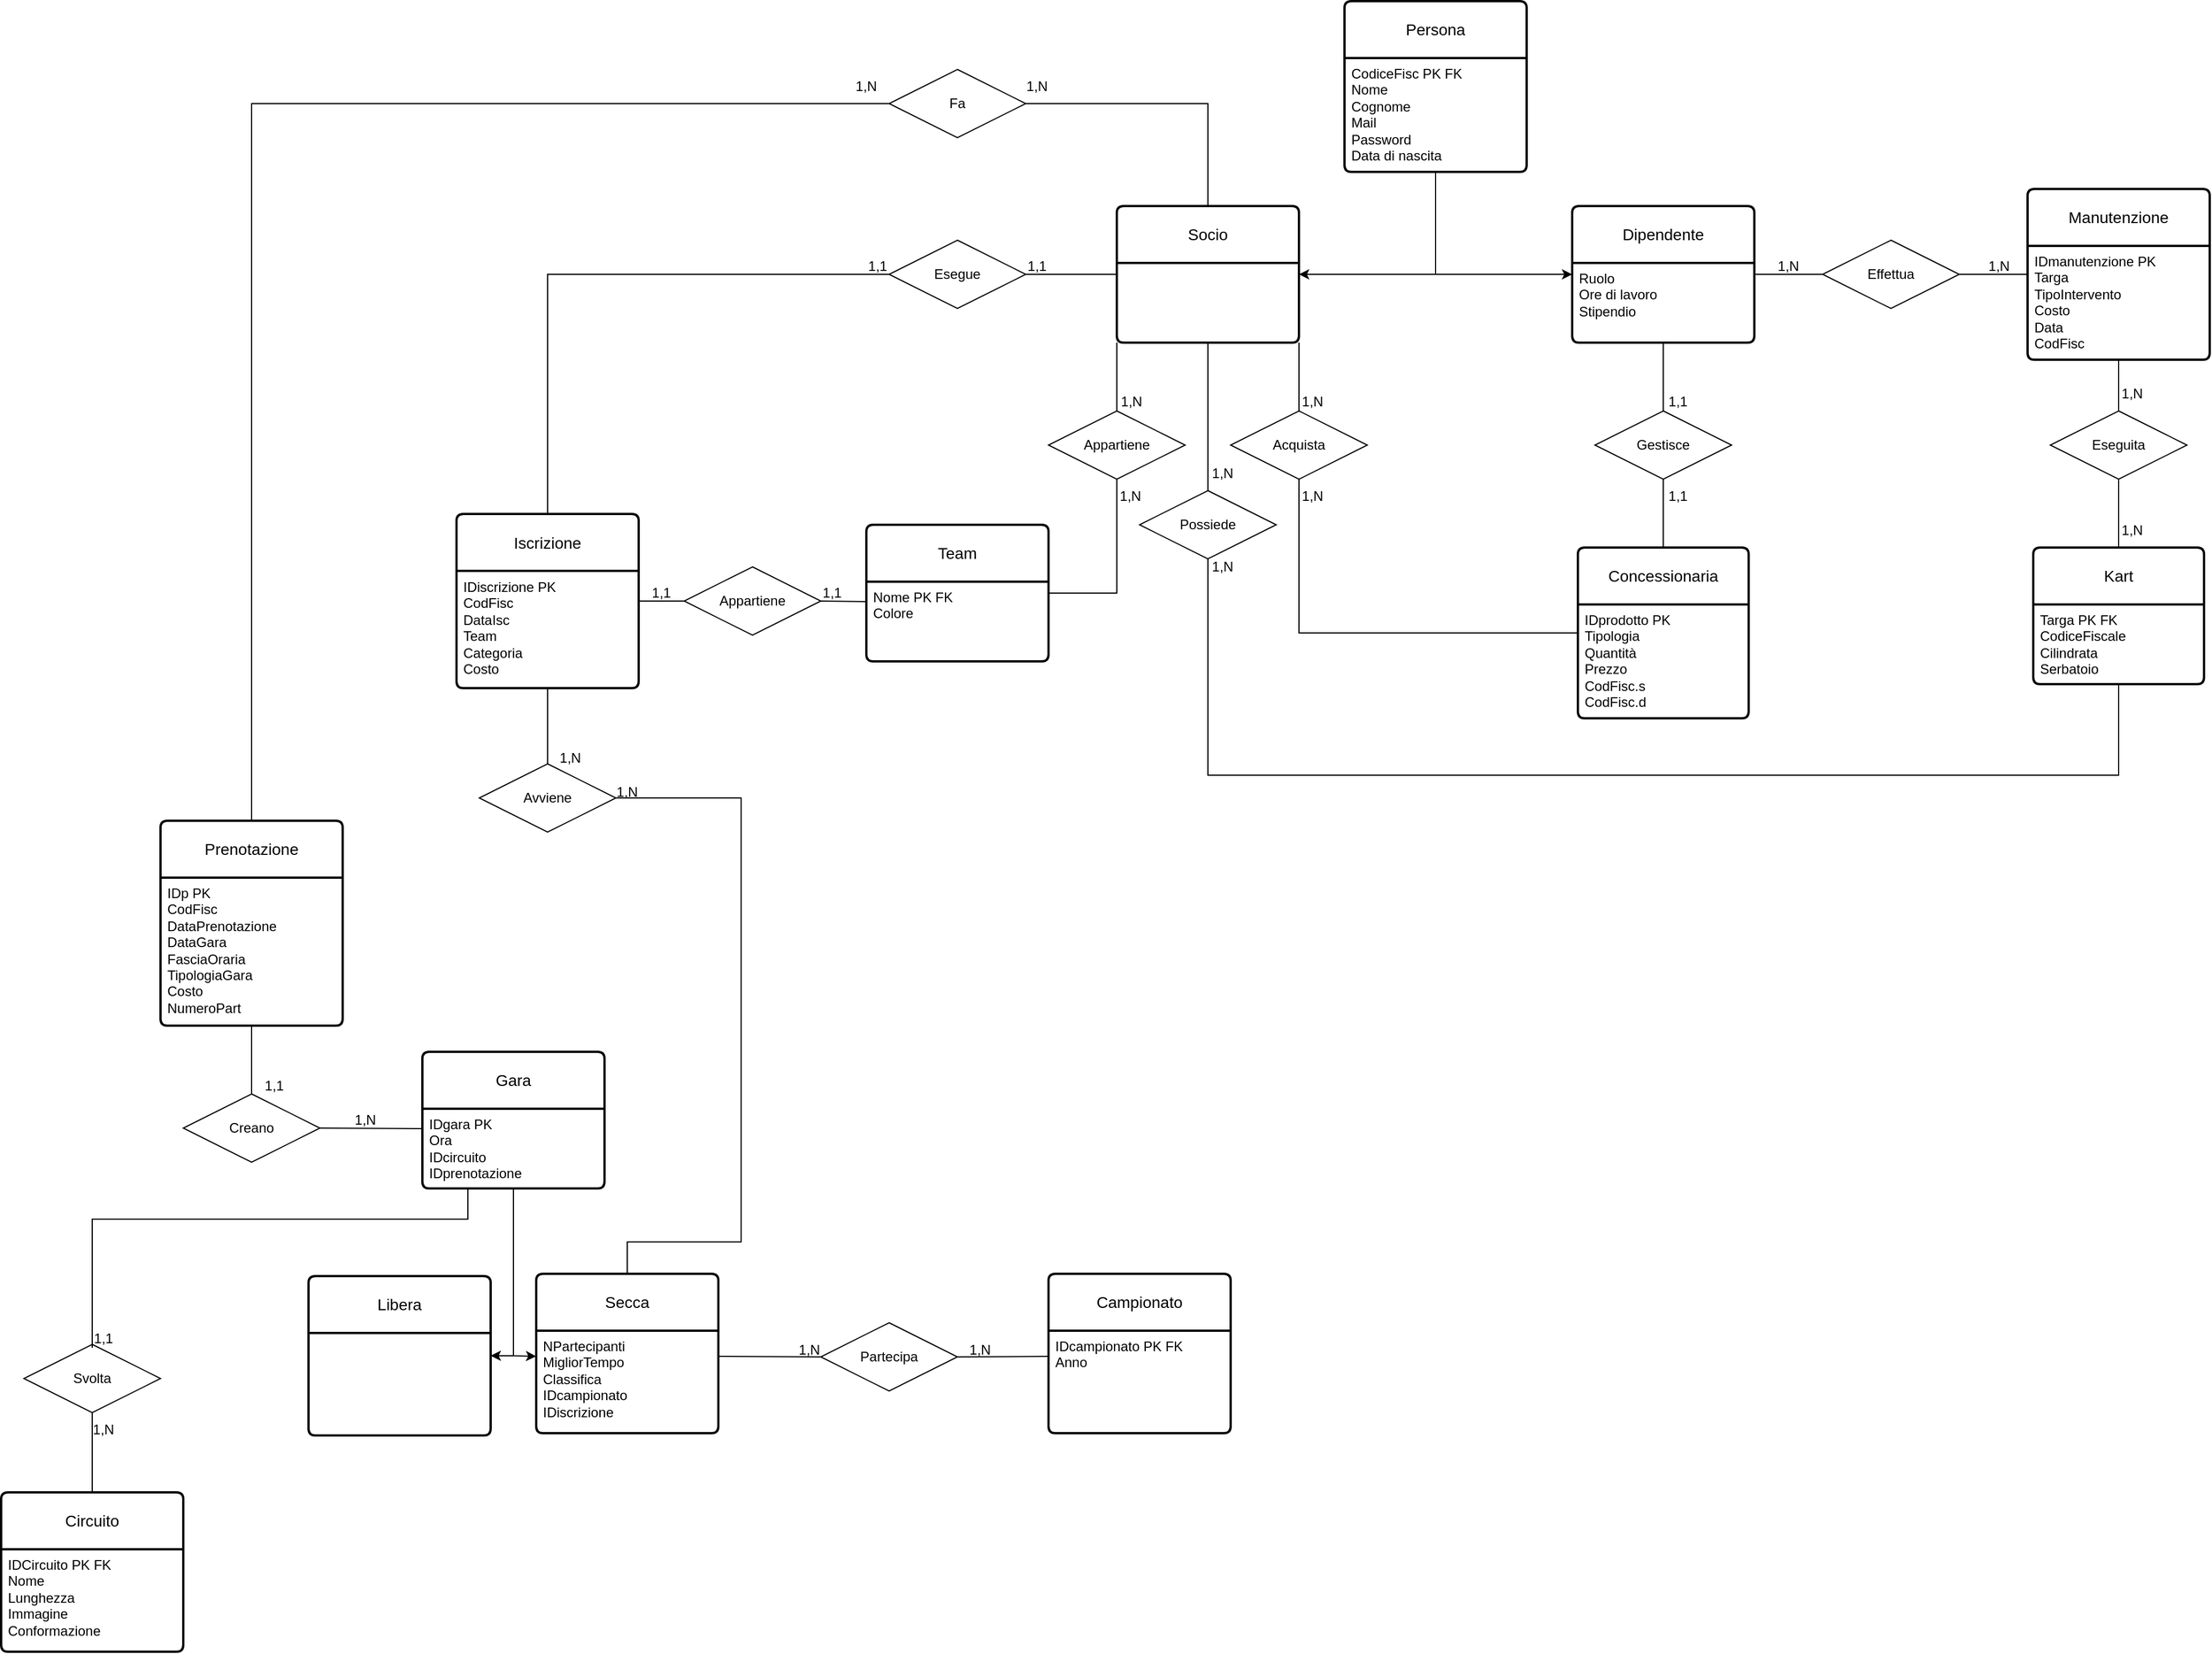 <mxfile version="26.0.10">
  <diagram name="Pagina-1" id="VTvX9KY6WrfDTRU-UeRG">
    <mxGraphModel dx="1000" dy="635" grid="1" gridSize="10" guides="1" tooltips="1" connect="1" arrows="1" fold="1" page="1" pageScale="1" pageWidth="2339" pageHeight="3300" math="0" shadow="0">
      <root>
        <mxCell id="0" />
        <mxCell id="1" parent="0" />
        <mxCell id="l6JseUNvl6TW4gJyQg1F-18" value="Persona" style="swimlane;childLayout=stackLayout;horizontal=1;startSize=50;horizontalStack=0;rounded=1;fontSize=14;fontStyle=0;strokeWidth=2;resizeParent=0;resizeLast=1;shadow=0;dashed=0;align=center;arcSize=4;whiteSpace=wrap;html=1;" vertex="1" parent="1">
          <mxGeometry x="1260" y="50" width="160" height="150" as="geometry" />
        </mxCell>
        <mxCell id="l6JseUNvl6TW4gJyQg1F-19" value="CodiceFisc PK FK&lt;div&gt;Nome&lt;/div&gt;&lt;div&gt;Cognome&lt;/div&gt;&lt;div&gt;Mail&lt;/div&gt;&lt;div&gt;Password&lt;/div&gt;&lt;div&gt;Data di nascita&lt;/div&gt;" style="align=left;strokeColor=none;fillColor=none;spacingLeft=4;fontSize=12;verticalAlign=top;resizable=0;rotatable=0;part=1;html=1;" vertex="1" parent="l6JseUNvl6TW4gJyQg1F-18">
          <mxGeometry y="50" width="160" height="100" as="geometry" />
        </mxCell>
        <mxCell id="l6JseUNvl6TW4gJyQg1F-22" value="" style="endArrow=classic;html=1;rounded=0;exitX=0.5;exitY=1;exitDx=0;exitDy=0;entryX=0;entryY=0.5;entryDx=0;entryDy=0;" edge="1" parent="1" source="l6JseUNvl6TW4gJyQg1F-19" target="l6JseUNvl6TW4gJyQg1F-23">
          <mxGeometry width="50" height="50" relative="1" as="geometry">
            <mxPoint x="1290" y="210" as="sourcePoint" />
            <mxPoint x="1460" y="290" as="targetPoint" />
            <Array as="points">
              <mxPoint x="1340" y="290" />
              <mxPoint x="1380" y="290" />
            </Array>
          </mxGeometry>
        </mxCell>
        <mxCell id="l6JseUNvl6TW4gJyQg1F-23" value="Dipendente" style="swimlane;childLayout=stackLayout;horizontal=1;startSize=50;horizontalStack=0;rounded=1;fontSize=14;fontStyle=0;strokeWidth=2;resizeParent=0;resizeLast=1;shadow=0;dashed=0;align=center;arcSize=4;whiteSpace=wrap;html=1;" vertex="1" parent="1">
          <mxGeometry x="1460" y="230" width="160" height="120" as="geometry" />
        </mxCell>
        <mxCell id="l6JseUNvl6TW4gJyQg1F-24" value="Ruolo&lt;div&gt;Ore di lavoro&lt;/div&gt;&lt;div&gt;Stipendio&lt;/div&gt;" style="align=left;strokeColor=none;fillColor=none;spacingLeft=4;fontSize=12;verticalAlign=top;resizable=0;rotatable=0;part=1;html=1;" vertex="1" parent="l6JseUNvl6TW4gJyQg1F-23">
          <mxGeometry y="50" width="160" height="70" as="geometry" />
        </mxCell>
        <mxCell id="l6JseUNvl6TW4gJyQg1F-26" value="" style="endArrow=none;html=1;rounded=0;exitX=1;exitY=0.5;exitDx=0;exitDy=0;entryX=0;entryY=0.5;entryDx=0;entryDy=0;" edge="1" parent="1" source="l6JseUNvl6TW4gJyQg1F-23">
          <mxGeometry relative="1" as="geometry">
            <mxPoint x="1390" y="310" as="sourcePoint" />
            <mxPoint x="1680" y="290" as="targetPoint" />
          </mxGeometry>
        </mxCell>
        <mxCell id="l6JseUNvl6TW4gJyQg1F-27" value="1,N" style="text;html=1;align=center;verticalAlign=middle;whiteSpace=wrap;rounded=0;" vertex="1" parent="1">
          <mxGeometry x="1620" y="268" width="60" height="30" as="geometry" />
        </mxCell>
        <mxCell id="l6JseUNvl6TW4gJyQg1F-29" value="Manutenzione" style="swimlane;childLayout=stackLayout;horizontal=1;startSize=50;horizontalStack=0;rounded=1;fontSize=14;fontStyle=0;strokeWidth=2;resizeParent=0;resizeLast=1;shadow=0;dashed=0;align=center;arcSize=4;whiteSpace=wrap;html=1;" vertex="1" parent="1">
          <mxGeometry x="1860" y="215" width="160" height="150" as="geometry" />
        </mxCell>
        <mxCell id="l6JseUNvl6TW4gJyQg1F-30" value="IDmanutenzione PK&lt;div&gt;Targa&lt;/div&gt;&lt;div&gt;TipoIntervento&lt;/div&gt;&lt;div&gt;Costo&lt;/div&gt;&lt;div&gt;Data&lt;/div&gt;&lt;div&gt;CodFisc&lt;br&gt;&lt;div&gt;&lt;br&gt;&lt;/div&gt;&lt;/div&gt;" style="align=left;strokeColor=none;fillColor=none;spacingLeft=4;fontSize=12;verticalAlign=top;resizable=0;rotatable=0;part=1;html=1;" vertex="1" parent="l6JseUNvl6TW4gJyQg1F-29">
          <mxGeometry y="50" width="160" height="100" as="geometry" />
        </mxCell>
        <mxCell id="l6JseUNvl6TW4gJyQg1F-31" value="" style="endArrow=none;html=1;rounded=0;exitX=1;exitY=0.5;exitDx=0;exitDy=0;entryX=0;entryY=0.5;entryDx=0;entryDy=0;" edge="1" parent="1" target="l6JseUNvl6TW4gJyQg1F-29">
          <mxGeometry relative="1" as="geometry">
            <mxPoint x="1800" y="290" as="sourcePoint" />
            <mxPoint x="1630" y="320" as="targetPoint" />
          </mxGeometry>
        </mxCell>
        <mxCell id="l6JseUNvl6TW4gJyQg1F-33" value="Effettua" style="shape=rhombus;perimeter=rhombusPerimeter;whiteSpace=wrap;html=1;align=center;" vertex="1" parent="1">
          <mxGeometry x="1680" y="260" width="120" height="60" as="geometry" />
        </mxCell>
        <mxCell id="l6JseUNvl6TW4gJyQg1F-34" value="Eseguita" style="shape=rhombus;perimeter=rhombusPerimeter;whiteSpace=wrap;html=1;align=center;" vertex="1" parent="1">
          <mxGeometry x="1880" y="410" width="120" height="60" as="geometry" />
        </mxCell>
        <mxCell id="l6JseUNvl6TW4gJyQg1F-36" value="" style="endArrow=none;html=1;rounded=0;entryX=0.5;entryY=1;entryDx=0;entryDy=0;exitX=0.5;exitY=0;exitDx=0;exitDy=0;" edge="1" parent="1" source="l6JseUNvl6TW4gJyQg1F-34" target="l6JseUNvl6TW4gJyQg1F-30">
          <mxGeometry width="50" height="50" relative="1" as="geometry">
            <mxPoint x="1770" y="350" as="sourcePoint" />
            <mxPoint x="1820" y="300" as="targetPoint" />
          </mxGeometry>
        </mxCell>
        <mxCell id="l6JseUNvl6TW4gJyQg1F-38" value="Kart" style="swimlane;childLayout=stackLayout;horizontal=1;startSize=50;horizontalStack=0;rounded=1;fontSize=14;fontStyle=0;strokeWidth=2;resizeParent=0;resizeLast=1;shadow=0;dashed=0;align=center;arcSize=4;whiteSpace=wrap;html=1;" vertex="1" parent="1">
          <mxGeometry x="1865" y="530" width="150" height="120" as="geometry" />
        </mxCell>
        <mxCell id="l6JseUNvl6TW4gJyQg1F-39" value="Targa PK FK&lt;div&gt;CodiceFiscale&lt;/div&gt;&lt;div&gt;Cilindrata&lt;/div&gt;&lt;div&gt;Serbatoio&lt;/div&gt;" style="align=left;strokeColor=none;fillColor=none;spacingLeft=4;fontSize=12;verticalAlign=top;resizable=0;rotatable=0;part=1;html=1;" vertex="1" parent="l6JseUNvl6TW4gJyQg1F-38">
          <mxGeometry y="50" width="150" height="70" as="geometry" />
        </mxCell>
        <mxCell id="l6JseUNvl6TW4gJyQg1F-40" value="Gestisce" style="shape=rhombus;perimeter=rhombusPerimeter;whiteSpace=wrap;html=1;align=center;" vertex="1" parent="1">
          <mxGeometry x="1480" y="410" width="120" height="60" as="geometry" />
        </mxCell>
        <mxCell id="l6JseUNvl6TW4gJyQg1F-41" value="" style="endArrow=none;html=1;rounded=0;entryX=0.5;entryY=1;entryDx=0;entryDy=0;" edge="1" parent="1" source="l6JseUNvl6TW4gJyQg1F-40" target="l6JseUNvl6TW4gJyQg1F-24">
          <mxGeometry width="50" height="50" relative="1" as="geometry">
            <mxPoint x="1610" y="500" as="sourcePoint" />
            <mxPoint x="1660" y="450" as="targetPoint" />
          </mxGeometry>
        </mxCell>
        <mxCell id="l6JseUNvl6TW4gJyQg1F-42" value="Socio" style="swimlane;childLayout=stackLayout;horizontal=1;startSize=50;horizontalStack=0;rounded=1;fontSize=14;fontStyle=0;strokeWidth=2;resizeParent=0;resizeLast=1;shadow=0;dashed=0;align=center;arcSize=4;whiteSpace=wrap;html=1;" vertex="1" parent="1">
          <mxGeometry x="1060" y="230" width="160" height="120" as="geometry" />
        </mxCell>
        <mxCell id="l6JseUNvl6TW4gJyQg1F-45" value="" style="endArrow=classic;html=1;rounded=0;entryX=1;entryY=0.5;entryDx=0;entryDy=0;" edge="1" parent="1" target="l6JseUNvl6TW4gJyQg1F-42">
          <mxGeometry width="50" height="50" relative="1" as="geometry">
            <mxPoint x="1340" y="200" as="sourcePoint" />
            <mxPoint x="1340" y="350" as="targetPoint" />
            <Array as="points">
              <mxPoint x="1340" y="290" />
            </Array>
          </mxGeometry>
        </mxCell>
        <mxCell id="l6JseUNvl6TW4gJyQg1F-46" value="Concessionaria" style="swimlane;childLayout=stackLayout;horizontal=1;startSize=50;horizontalStack=0;rounded=1;fontSize=14;fontStyle=0;strokeWidth=2;resizeParent=0;resizeLast=1;shadow=0;dashed=0;align=center;arcSize=4;whiteSpace=wrap;html=1;" vertex="1" parent="1">
          <mxGeometry x="1465" y="530" width="150" height="150" as="geometry" />
        </mxCell>
        <mxCell id="l6JseUNvl6TW4gJyQg1F-47" value="IDprodotto PK&lt;div&gt;Tipologia&lt;/div&gt;&lt;div&gt;Quantità&lt;/div&gt;&lt;div&gt;Prezzo&lt;/div&gt;&lt;div&gt;CodFisc.s&lt;/div&gt;&lt;div&gt;CodFisc.d&lt;/div&gt;" style="align=left;strokeColor=none;fillColor=none;spacingLeft=4;fontSize=12;verticalAlign=top;resizable=0;rotatable=0;part=1;html=1;" vertex="1" parent="l6JseUNvl6TW4gJyQg1F-46">
          <mxGeometry y="50" width="150" height="100" as="geometry" />
        </mxCell>
        <mxCell id="l6JseUNvl6TW4gJyQg1F-48" value="" style="endArrow=none;html=1;rounded=0;entryX=0.5;entryY=1;entryDx=0;entryDy=0;exitX=0.5;exitY=0;exitDx=0;exitDy=0;" edge="1" parent="1" source="l6JseUNvl6TW4gJyQg1F-46" target="l6JseUNvl6TW4gJyQg1F-40">
          <mxGeometry width="50" height="50" relative="1" as="geometry">
            <mxPoint x="1590" y="500" as="sourcePoint" />
            <mxPoint x="1640" y="450" as="targetPoint" />
          </mxGeometry>
        </mxCell>
        <mxCell id="l6JseUNvl6TW4gJyQg1F-49" value="" style="endArrow=none;html=1;rounded=0;entryX=0.5;entryY=1;entryDx=0;entryDy=0;exitX=0.5;exitY=0;exitDx=0;exitDy=0;" edge="1" parent="1" source="l6JseUNvl6TW4gJyQg1F-38" target="l6JseUNvl6TW4gJyQg1F-34">
          <mxGeometry width="50" height="50" relative="1" as="geometry">
            <mxPoint x="1590" y="500" as="sourcePoint" />
            <mxPoint x="1640" y="450" as="targetPoint" />
          </mxGeometry>
        </mxCell>
        <mxCell id="l6JseUNvl6TW4gJyQg1F-52" value="Acquista" style="shape=rhombus;perimeter=rhombusPerimeter;whiteSpace=wrap;html=1;align=center;" vertex="1" parent="1">
          <mxGeometry x="1160" y="410" width="120" height="60" as="geometry" />
        </mxCell>
        <mxCell id="l6JseUNvl6TW4gJyQg1F-53" value="" style="endArrow=none;html=1;rounded=0;entryX=0.5;entryY=0;entryDx=0;entryDy=0;" edge="1" parent="1" target="l6JseUNvl6TW4gJyQg1F-52">
          <mxGeometry relative="1" as="geometry">
            <mxPoint x="1220" y="350" as="sourcePoint" />
            <mxPoint x="1590" y="470" as="targetPoint" />
          </mxGeometry>
        </mxCell>
        <mxCell id="l6JseUNvl6TW4gJyQg1F-54" value="" style="endArrow=none;html=1;rounded=0;exitX=0.5;exitY=1;exitDx=0;exitDy=0;entryX=0;entryY=0.25;entryDx=0;entryDy=0;" edge="1" parent="1" source="l6JseUNvl6TW4gJyQg1F-52" target="l6JseUNvl6TW4gJyQg1F-47">
          <mxGeometry width="50" height="50" relative="1" as="geometry">
            <mxPoint x="1480" y="490" as="sourcePoint" />
            <mxPoint x="1140" y="720" as="targetPoint" />
            <Array as="points">
              <mxPoint x="1220" y="605" />
            </Array>
          </mxGeometry>
        </mxCell>
        <mxCell id="l6JseUNvl6TW4gJyQg1F-55" value="Possiede" style="shape=rhombus;perimeter=rhombusPerimeter;whiteSpace=wrap;html=1;align=center;" vertex="1" parent="1">
          <mxGeometry x="1080" y="480" width="120" height="60" as="geometry" />
        </mxCell>
        <mxCell id="l6JseUNvl6TW4gJyQg1F-56" value="Appartiene" style="shape=rhombus;perimeter=rhombusPerimeter;whiteSpace=wrap;html=1;align=center;" vertex="1" parent="1">
          <mxGeometry x="1000" y="410" width="120" height="60" as="geometry" />
        </mxCell>
        <mxCell id="l6JseUNvl6TW4gJyQg1F-57" value="" style="endArrow=none;html=1;rounded=0;exitX=0.5;exitY=1;exitDx=0;exitDy=0;entryX=0.5;entryY=0;entryDx=0;entryDy=0;" edge="1" parent="1" source="l6JseUNvl6TW4gJyQg1F-42" target="l6JseUNvl6TW4gJyQg1F-55">
          <mxGeometry width="50" height="50" relative="1" as="geometry">
            <mxPoint x="1430" y="490" as="sourcePoint" />
            <mxPoint x="1480" y="440" as="targetPoint" />
          </mxGeometry>
        </mxCell>
        <mxCell id="l6JseUNvl6TW4gJyQg1F-58" value="" style="endArrow=none;html=1;rounded=0;exitX=0.5;exitY=1;exitDx=0;exitDy=0;entryX=0.5;entryY=1;entryDx=0;entryDy=0;" edge="1" parent="1" source="l6JseUNvl6TW4gJyQg1F-55" target="l6JseUNvl6TW4gJyQg1F-39">
          <mxGeometry width="50" height="50" relative="1" as="geometry">
            <mxPoint x="1430" y="490" as="sourcePoint" />
            <mxPoint x="2011.333" y="730" as="targetPoint" />
            <Array as="points">
              <mxPoint x="1140" y="730" />
              <mxPoint x="1940" y="730" />
            </Array>
          </mxGeometry>
        </mxCell>
        <mxCell id="l6JseUNvl6TW4gJyQg1F-59" value="1,N" style="text;html=1;align=center;verticalAlign=middle;whiteSpace=wrap;rounded=0;" vertex="1" parent="1">
          <mxGeometry x="1805" y="268" width="60" height="30" as="geometry" />
        </mxCell>
        <mxCell id="l6JseUNvl6TW4gJyQg1F-60" value="1,N&lt;span style=&quot;color: rgba(0, 0, 0, 0); font-family: monospace; font-size: 0px; text-align: start; text-wrap-mode: nowrap;&quot;&gt;%3CmxGraphModel%3E%3Croot%3E%3CmxCell%20id%3D%220%22%2F%3E%3CmxCell%20id%3D%221%22%20parent%3D%220%22%2F%3E%3CmxCell%20id%3D%222%22%20value%3D%22Kart%22%20style%3D%22swimlane%3BchildLayout%3DstackLayout%3Bhorizontal%3D1%3BstartSize%3D50%3BhorizontalStack%3D0%3Brounded%3D1%3BfontSize%3D14%3BfontStyle%3D0%3BstrokeWidth%3D2%3BresizeParent%3D0%3BresizeLast%3D1%3Bshadow%3D0%3Bdashed%3D0%3Balign%3Dcenter%3BarcSize%3D4%3BwhiteSpace%3Dwrap%3Bhtml%3D1%3B%22%20vertex%3D%221%22%20parent%3D%221%22%3E%3CmxGeometry%20x%3D%221205%22%20y%3D%22520%22%20width%3D%22150%22%20height%3D%22120%22%20as%3D%22geometry%22%2F%3E%3C%2FmxCell%3E%3CmxCell%20id%3D%223%22%20value%3D%22Targa%20PK%20FK%26lt%3Bdiv%26gt%3BCodiceFiscale%26lt%3B%2Fdiv%26gt%3B%26lt%3Bdiv%26gt%3BCilindrata%26lt%3B%2Fdiv%26gt%3B%26lt%3Bdiv%26gt%3BSerbatoio%26lt%3B%2Fdiv%26gt%3B%22%20style%3D%22align%3Dleft%3BstrokeColor%3Dnone%3BfillColor%3Dnone%3BspacingLeft%3D4%3BfontSize%3D12%3BverticalAlign%3Dtop%3Bresizable%3D0%3Brotatable%3D0%3Bpart%3D1%3Bhtml%3D1%3B%22%20vertex%3D%221%22%20parent%3D%222%22%3E%3CmxGeometry%20y%3D%2250%22%20width%3D%22150%22%20height%3D%2270%22%20as%3D%22geometry%22%2F%3E%3C%2FmxCell%3E%3C%2Froot%3E%3C%2FmxGraphModel%3E&lt;/span&gt;" style="text;html=1;align=center;verticalAlign=middle;whiteSpace=wrap;rounded=0;" vertex="1" parent="1">
          <mxGeometry x="1922" y="380" width="60" height="30" as="geometry" />
        </mxCell>
        <mxCell id="l6JseUNvl6TW4gJyQg1F-61" value="1,N&lt;span style=&quot;color: rgba(0, 0, 0, 0); font-family: monospace; font-size: 0px; text-align: start; text-wrap-mode: nowrap;&quot;&gt;%3CmxGraphModel%3E%3Croot%3E%3CmxCell%20id%3D%220%22%2F%3E%3CmxCell%20id%3D%221%22%20parent%3D%220%22%2F%3E%3CmxCell%20id%3D%222%22%20value%3D%22Kart%22%20style%3D%22swimlane%3BchildLayout%3DstackLayout%3Bhorizontal%3D1%3BstartSize%3D50%3BhorizontalStack%3D0%3Brounded%3D1%3BfontSize%3D14%3BfontStyle%3D0%3BstrokeWidth%3D2%3BresizeParent%3D0%3BresizeLast%3D1%3Bshadow%3D0%3Bdashed%3D0%3Balign%3Dcenter%3BarcSize%3D4%3BwhiteSpace%3Dwrap%3Bhtml%3D1%3B%22%20vertex%3D%221%22%20parent%3D%221%22%3E%3CmxGeometry%20x%3D%221205%22%20y%3D%22520%22%20width%3D%22150%22%20height%3D%22120%22%20as%3D%22geometry%22%2F%3E%3C%2FmxCell%3E%3CmxCell%20id%3D%223%22%20value%3D%22Targa%20PK%20FK%26lt%3Bdiv%26gt%3BCodiceFiscale%26lt%3B%2Fdiv%26gt%3B%26lt%3Bdiv%26gt%3BCilindrata%26lt%3B%2Fdiv%26gt%3B%26lt%3Bdiv%26gt%3BSerbatoio%26lt%3B%2Fdiv%26gt%3B%22%20style%3D%22align%3Dleft%3BstrokeColor%3Dnone%3BfillColor%3Dnone%3BspacingLeft%3D4%3BfontSize%3D12%3BverticalAlign%3Dtop%3Bresizable%3D0%3Brotatable%3D0%3Bpart%3D1%3Bhtml%3D1%3B%22%20vertex%3D%221%22%20parent%3D%222%22%3E%3CmxGeometry%20y%3D%2250%22%20width%3D%22150%22%20height%3D%2270%22%20as%3D%22geometry%22%2F%3E%3C%2FmxCell%3E%3C%2Froot%3E%3C%2FmxGraphModel%3E&lt;/span&gt;" style="text;html=1;align=center;verticalAlign=middle;whiteSpace=wrap;rounded=0;" vertex="1" parent="1">
          <mxGeometry x="1922" y="500" width="60" height="30" as="geometry" />
        </mxCell>
        <mxCell id="l6JseUNvl6TW4gJyQg1F-62" value="1,N&lt;span style=&quot;color: rgba(0, 0, 0, 0); font-family: monospace; font-size: 0px; text-align: start; text-wrap-mode: nowrap;&quot;&gt;%3CmxGraphModel%3E%3Croot%3E%3CmxCell%20id%3D%220%22%2F%3E%3CmxCell%20id%3D%221%22%20parent%3D%220%22%2F%3E%3CmxCell%20id%3D%222%22%20value%3D%22Kart%22%20style%3D%22swimlane%3BchildLayout%3DstackLayout%3Bhorizontal%3D1%3BstartSize%3D50%3BhorizontalStack%3D0%3Brounded%3D1%3BfontSize%3D14%3BfontStyle%3D0%3BstrokeWidth%3D2%3BresizeParent%3D0%3BresizeLast%3D1%3Bshadow%3D0%3Bdashed%3D0%3Balign%3Dcenter%3BarcSize%3D4%3BwhiteSpace%3Dwrap%3Bhtml%3D1%3B%22%20vertex%3D%221%22%20parent%3D%221%22%3E%3CmxGeometry%20x%3D%221205%22%20y%3D%22520%22%20width%3D%22150%22%20height%3D%22120%22%20as%3D%22geometry%22%2F%3E%3C%2FmxCell%3E%3CmxCell%20id%3D%223%22%20value%3D%22Targa%20PK%20FK%26lt%3Bdiv%26gt%3BCodiceFiscale%26lt%3B%2Fdiv%26gt%3B%26lt%3Bdiv%26gt%3BCilindrata%26lt%3B%2Fdiv%26gt%3B%26lt%3Bdiv%26gt%3BSerbatoio%26lt%3B%2Fdiv%26gt%3B%22%20style%3D%22align%3Dleft%3BstrokeColor%3Dnone%3BfillColor%3Dnone%3BspacingLeft%3D4%3BfontSize%3D12%3BverticalAlign%3Dtop%3Bresizable%3D0%3Brotatable%3D0%3Bpart%3D1%3Bhtml%3D1%3B%22%20vertex%3D%221%22%20parent%3D%222%22%3E%3CmxGeometry%20y%3D%2250%22%20width%3D%22150%22%20height%3D%2270%22%20as%3D%22geometry%22%2F%3E%3C%2FmxCell%3E%3C%2Froot%3E%3C%2FmxGraphModel%3E&lt;/span&gt;" style="text;html=1;align=center;verticalAlign=middle;whiteSpace=wrap;rounded=0;" vertex="1" parent="1">
          <mxGeometry x="1123" y="532" width="60" height="30" as="geometry" />
        </mxCell>
        <mxCell id="l6JseUNvl6TW4gJyQg1F-63" value="1,N&lt;span style=&quot;color: rgba(0, 0, 0, 0); font-family: monospace; font-size: 0px; text-align: start; text-wrap-mode: nowrap;&quot;&gt;%3CmxGraphModel%3E%3Croot%3E%3CmxCell%20id%3D%220%22%2F%3E%3CmxCell%20id%3D%221%22%20parent%3D%220%22%2F%3E%3CmxCell%20id%3D%222%22%20value%3D%22Kart%22%20style%3D%22swimlane%3BchildLayout%3DstackLayout%3Bhorizontal%3D1%3BstartSize%3D50%3BhorizontalStack%3D0%3Brounded%3D1%3BfontSize%3D14%3BfontStyle%3D0%3BstrokeWidth%3D2%3BresizeParent%3D0%3BresizeLast%3D1%3Bshadow%3D0%3Bdashed%3D0%3Balign%3Dcenter%3BarcSize%3D4%3BwhiteSpace%3Dwrap%3Bhtml%3D1%3B%22%20vertex%3D%221%22%20parent%3D%221%22%3E%3CmxGeometry%20x%3D%221205%22%20y%3D%22520%22%20width%3D%22150%22%20height%3D%22120%22%20as%3D%22geometry%22%2F%3E%3C%2FmxCell%3E%3CmxCell%20id%3D%223%22%20value%3D%22Targa%20PK%20FK%26lt%3Bdiv%26gt%3BCodiceFiscale%26lt%3B%2Fdiv%26gt%3B%26lt%3Bdiv%26gt%3BCilindrata%26lt%3B%2Fdiv%26gt%3B%26lt%3Bdiv%26gt%3BSerbatoio%26lt%3B%2Fdiv%26gt%3B%22%20style%3D%22align%3Dleft%3BstrokeColor%3Dnone%3BfillColor%3Dnone%3BspacingLeft%3D4%3BfontSize%3D12%3BverticalAlign%3Dtop%3Bresizable%3D0%3Brotatable%3D0%3Bpart%3D1%3Bhtml%3D1%3B%22%20vertex%3D%221%22%20parent%3D%222%22%3E%3CmxGeometry%20y%3D%2250%22%20width%3D%22150%22%20height%3D%2270%22%20as%3D%22geometry%22%2F%3E%3C%2FmxCell%3E%3C%2Froot%3E%3C%2FmxGraphModel%3E&lt;/span&gt;" style="text;html=1;align=center;verticalAlign=middle;whiteSpace=wrap;rounded=0;" vertex="1" parent="1">
          <mxGeometry x="1123" y="450" width="60" height="30" as="geometry" />
        </mxCell>
        <mxCell id="l6JseUNvl6TW4gJyQg1F-64" value="1,N&lt;span style=&quot;color: rgba(0, 0, 0, 0); font-family: monospace; font-size: 0px; text-align: start; text-wrap-mode: nowrap;&quot;&gt;%3CmxGraphModel%3E%3Croot%3E%3CmxCell%20id%3D%220%22%2F%3E%3CmxCell%20id%3D%221%22%20parent%3D%220%22%2F%3E%3CmxCell%20id%3D%222%22%20value%3D%22Kart%22%20style%3D%22swimlane%3BchildLayout%3DstackLayout%3Bhorizontal%3D1%3BstartSize%3D50%3BhorizontalStack%3D0%3Brounded%3D1%3BfontSize%3D14%3BfontStyle%3D0%3BstrokeWidth%3D2%3BresizeParent%3D0%3BresizeLast%3D1%3Bshadow%3D0%3Bdashed%3D0%3Balign%3Dcenter%3BarcSize%3D4%3BwhiteSpace%3Dwrap%3Bhtml%3D1%3B%22%20vertex%3D%221%22%20parent%3D%221%22%3E%3CmxGeometry%20x%3D%221205%22%20y%3D%22520%22%20width%3D%22150%22%20height%3D%22120%22%20as%3D%22geometry%22%2F%3E%3C%2FmxCell%3E%3CmxCell%20id%3D%223%22%20value%3D%22Targa%20PK%20FK%26lt%3Bdiv%26gt%3BCodiceFiscale%26lt%3B%2Fdiv%26gt%3B%26lt%3Bdiv%26gt%3BCilindrata%26lt%3B%2Fdiv%26gt%3B%26lt%3Bdiv%26gt%3BSerbatoio%26lt%3B%2Fdiv%26gt%3B%22%20style%3D%22align%3Dleft%3BstrokeColor%3Dnone%3BfillColor%3Dnone%3BspacingLeft%3D4%3BfontSize%3D12%3BverticalAlign%3Dtop%3Bresizable%3D0%3Brotatable%3D0%3Bpart%3D1%3Bhtml%3D1%3B%22%20vertex%3D%221%22%20parent%3D%222%22%3E%3CmxGeometry%20y%3D%2250%22%20width%3D%22150%22%20height%3D%2270%22%20as%3D%22geometry%22%2F%3E%3C%2FmxCell%3E%3C%2Froot%3E%3C%2FmxGraphModel%3E&lt;/span&gt;" style="text;html=1;align=center;verticalAlign=middle;whiteSpace=wrap;rounded=0;" vertex="1" parent="1">
          <mxGeometry x="1202" y="387" width="60" height="30" as="geometry" />
        </mxCell>
        <mxCell id="l6JseUNvl6TW4gJyQg1F-65" value="1,N&lt;span style=&quot;color: rgba(0, 0, 0, 0); font-family: monospace; font-size: 0px; text-align: start; text-wrap-mode: nowrap;&quot;&gt;%3CmxGraphModel%3E%3Croot%3E%3CmxCell%20id%3D%220%22%2F%3E%3CmxCell%20id%3D%221%22%20parent%3D%220%22%2F%3E%3CmxCell%20id%3D%222%22%20value%3D%22Kart%22%20style%3D%22swimlane%3BchildLayout%3DstackLayout%3Bhorizontal%3D1%3BstartSize%3D50%3BhorizontalStack%3D0%3Brounded%3D1%3BfontSize%3D14%3BfontStyle%3D0%3BstrokeWidth%3D2%3BresizeParent%3D0%3BresizeLast%3D1%3Bshadow%3D0%3Bdashed%3D0%3Balign%3Dcenter%3BarcSize%3D4%3BwhiteSpace%3Dwrap%3Bhtml%3D1%3B%22%20vertex%3D%221%22%20parent%3D%221%22%3E%3CmxGeometry%20x%3D%221205%22%20y%3D%22520%22%20width%3D%22150%22%20height%3D%22120%22%20as%3D%22geometry%22%2F%3E%3C%2FmxCell%3E%3CmxCell%20id%3D%223%22%20value%3D%22Targa%20PK%20FK%26lt%3Bdiv%26gt%3BCodiceFiscale%26lt%3B%2Fdiv%26gt%3B%26lt%3Bdiv%26gt%3BCilindrata%26lt%3B%2Fdiv%26gt%3B%26lt%3Bdiv%26gt%3BSerbatoio%26lt%3B%2Fdiv%26gt%3B%22%20style%3D%22align%3Dleft%3BstrokeColor%3Dnone%3BfillColor%3Dnone%3BspacingLeft%3D4%3BfontSize%3D12%3BverticalAlign%3Dtop%3Bresizable%3D0%3Brotatable%3D0%3Bpart%3D1%3Bhtml%3D1%3B%22%20vertex%3D%221%22%20parent%3D%222%22%3E%3CmxGeometry%20y%3D%2250%22%20width%3D%22150%22%20height%3D%2270%22%20as%3D%22geometry%22%2F%3E%3C%2FmxCell%3E%3C%2Froot%3E%3C%2FmxGraphModel%3E&lt;/span&gt;" style="text;html=1;align=center;verticalAlign=middle;whiteSpace=wrap;rounded=0;" vertex="1" parent="1">
          <mxGeometry x="1202" y="470" width="60" height="30" as="geometry" />
        </mxCell>
        <mxCell id="l6JseUNvl6TW4gJyQg1F-66" value="1,1" style="text;html=1;align=center;verticalAlign=middle;whiteSpace=wrap;rounded=0;" vertex="1" parent="1">
          <mxGeometry x="1523" y="387" width="60" height="30" as="geometry" />
        </mxCell>
        <mxCell id="l6JseUNvl6TW4gJyQg1F-67" value="1,1" style="text;html=1;align=center;verticalAlign=middle;whiteSpace=wrap;rounded=0;" vertex="1" parent="1">
          <mxGeometry x="1523" y="470" width="60" height="30" as="geometry" />
        </mxCell>
        <mxCell id="l6JseUNvl6TW4gJyQg1F-68" value="Esegue" style="shape=rhombus;perimeter=rhombusPerimeter;whiteSpace=wrap;html=1;align=center;" vertex="1" parent="1">
          <mxGeometry x="860" y="260" width="120" height="60" as="geometry" />
        </mxCell>
        <mxCell id="l6JseUNvl6TW4gJyQg1F-73" value="" style="endArrow=none;html=1;rounded=0;entryX=0;entryY=1;entryDx=0;entryDy=0;exitX=0.5;exitY=0;exitDx=0;exitDy=0;" edge="1" parent="1" source="l6JseUNvl6TW4gJyQg1F-56" target="l6JseUNvl6TW4gJyQg1F-42">
          <mxGeometry width="50" height="50" relative="1" as="geometry">
            <mxPoint x="1040" y="390" as="sourcePoint" />
            <mxPoint x="1090" y="340" as="targetPoint" />
          </mxGeometry>
        </mxCell>
        <mxCell id="l6JseUNvl6TW4gJyQg1F-74" value="" style="endArrow=none;html=1;rounded=0;exitX=1;exitY=0.5;exitDx=0;exitDy=0;entryX=0;entryY=0.5;entryDx=0;entryDy=0;" edge="1" parent="1" source="l6JseUNvl6TW4gJyQg1F-68" target="l6JseUNvl6TW4gJyQg1F-42">
          <mxGeometry width="50" height="50" relative="1" as="geometry">
            <mxPoint x="1040" y="490" as="sourcePoint" />
            <mxPoint x="1090" y="440" as="targetPoint" />
          </mxGeometry>
        </mxCell>
        <mxCell id="l6JseUNvl6TW4gJyQg1F-75" value="" style="endArrow=none;html=1;rounded=0;entryX=0.5;entryY=1;entryDx=0;entryDy=0;exitX=1;exitY=0.5;exitDx=0;exitDy=0;" edge="1" parent="1" source="l6JseUNvl6TW4gJyQg1F-76" target="l6JseUNvl6TW4gJyQg1F-56">
          <mxGeometry width="50" height="50" relative="1" as="geometry">
            <mxPoint x="980" y="570" as="sourcePoint" />
            <mxPoint x="1090" y="540" as="targetPoint" />
            <Array as="points">
              <mxPoint x="1020" y="570" />
              <mxPoint x="1060" y="570" />
            </Array>
          </mxGeometry>
        </mxCell>
        <mxCell id="l6JseUNvl6TW4gJyQg1F-76" value="Team" style="swimlane;childLayout=stackLayout;horizontal=1;startSize=50;horizontalStack=0;rounded=1;fontSize=14;fontStyle=0;strokeWidth=2;resizeParent=0;resizeLast=1;shadow=0;dashed=0;align=center;arcSize=4;whiteSpace=wrap;html=1;" vertex="1" parent="1">
          <mxGeometry x="840" y="510" width="160" height="120" as="geometry" />
        </mxCell>
        <mxCell id="l6JseUNvl6TW4gJyQg1F-77" value="Nome PK FK&lt;div&gt;Colore&lt;/div&gt;" style="align=left;strokeColor=none;fillColor=none;spacingLeft=4;fontSize=12;verticalAlign=top;resizable=0;rotatable=0;part=1;html=1;" vertex="1" parent="l6JseUNvl6TW4gJyQg1F-76">
          <mxGeometry y="50" width="160" height="70" as="geometry" />
        </mxCell>
        <mxCell id="l6JseUNvl6TW4gJyQg1F-78" value="Appartiene" style="shape=rhombus;perimeter=rhombusPerimeter;whiteSpace=wrap;html=1;align=center;" vertex="1" parent="1">
          <mxGeometry x="680" y="547" width="120" height="60" as="geometry" />
        </mxCell>
        <mxCell id="l6JseUNvl6TW4gJyQg1F-79" value="" style="endArrow=none;html=1;rounded=0;exitX=1;exitY=0.5;exitDx=0;exitDy=0;entryX=0;entryY=0.25;entryDx=0;entryDy=0;" edge="1" parent="1" source="l6JseUNvl6TW4gJyQg1F-78" target="l6JseUNvl6TW4gJyQg1F-77">
          <mxGeometry width="50" height="50" relative="1" as="geometry">
            <mxPoint x="1000" y="560" as="sourcePoint" />
            <mxPoint x="1050" y="510" as="targetPoint" />
          </mxGeometry>
        </mxCell>
        <mxCell id="l6JseUNvl6TW4gJyQg1F-80" value="Iscrizione" style="swimlane;childLayout=stackLayout;horizontal=1;startSize=50;horizontalStack=0;rounded=1;fontSize=14;fontStyle=0;strokeWidth=2;resizeParent=0;resizeLast=1;shadow=0;dashed=0;align=center;arcSize=4;whiteSpace=wrap;html=1;" vertex="1" parent="1">
          <mxGeometry x="480" y="500.5" width="160" height="153" as="geometry" />
        </mxCell>
        <mxCell id="l6JseUNvl6TW4gJyQg1F-81" value="IDiscrizione PK&lt;div&gt;CodFisc&lt;/div&gt;&lt;div&gt;DataIsc&lt;/div&gt;&lt;div&gt;Team&lt;/div&gt;&lt;div&gt;Categoria&lt;/div&gt;&lt;div&gt;Costo&lt;/div&gt;" style="align=left;strokeColor=none;fillColor=none;spacingLeft=4;fontSize=12;verticalAlign=top;resizable=0;rotatable=0;part=1;html=1;" vertex="1" parent="l6JseUNvl6TW4gJyQg1F-80">
          <mxGeometry y="50" width="160" height="103" as="geometry" />
        </mxCell>
        <mxCell id="l6JseUNvl6TW4gJyQg1F-82" value="" style="endArrow=none;html=1;rounded=0;exitX=1;exitY=0.5;exitDx=0;exitDy=0;entryX=0;entryY=0.5;entryDx=0;entryDy=0;" edge="1" parent="1" source="l6JseUNvl6TW4gJyQg1F-80" target="l6JseUNvl6TW4gJyQg1F-78">
          <mxGeometry width="50" height="50" relative="1" as="geometry">
            <mxPoint x="720" y="530" as="sourcePoint" />
            <mxPoint x="770" y="480" as="targetPoint" />
          </mxGeometry>
        </mxCell>
        <mxCell id="l6JseUNvl6TW4gJyQg1F-83" value="" style="endArrow=none;html=1;rounded=0;entryX=0;entryY=0.5;entryDx=0;entryDy=0;exitX=0.5;exitY=0;exitDx=0;exitDy=0;" edge="1" parent="1" source="l6JseUNvl6TW4gJyQg1F-80" target="l6JseUNvl6TW4gJyQg1F-68">
          <mxGeometry width="50" height="50" relative="1" as="geometry">
            <mxPoint x="480" y="290" as="sourcePoint" />
            <mxPoint x="770" y="400" as="targetPoint" />
            <Array as="points">
              <mxPoint x="560" y="290" />
            </Array>
          </mxGeometry>
        </mxCell>
        <mxCell id="l6JseUNvl6TW4gJyQg1F-85" value="1,N&lt;span style=&quot;color: rgba(0, 0, 0, 0); font-family: monospace; font-size: 0px; text-align: start; text-wrap-mode: nowrap;&quot;&gt;%3CmxGraphModel%3E%3Croot%3E%3CmxCell%20id%3D%220%22%2F%3E%3CmxCell%20id%3D%221%22%20parent%3D%220%22%2F%3E%3CmxCell%20id%3D%222%22%20value%3D%22Kart%22%20style%3D%22swimlane%3BchildLayout%3DstackLayout%3Bhorizontal%3D1%3BstartSize%3D50%3BhorizontalStack%3D0%3Brounded%3D1%3BfontSize%3D14%3BfontStyle%3D0%3BstrokeWidth%3D2%3BresizeParent%3D0%3BresizeLast%3D1%3Bshadow%3D0%3Bdashed%3D0%3Balign%3Dcenter%3BarcSize%3D4%3BwhiteSpace%3Dwrap%3Bhtml%3D1%3B%22%20vertex%3D%221%22%20parent%3D%221%22%3E%3CmxGeometry%20x%3D%221205%22%20y%3D%22520%22%20width%3D%22150%22%20height%3D%22120%22%20as%3D%22geometry%22%2F%3E%3C%2FmxCell%3E%3CmxCell%20id%3D%223%22%20value%3D%22Targa%20PK%20FK%26lt%3Bdiv%26gt%3BCodiceFiscale%26lt%3B%2Fdiv%26gt%3B%26lt%3Bdiv%26gt%3BCilindrata%26lt%3B%2Fdiv%26gt%3B%26lt%3Bdiv%26gt%3BSerbatoio%26lt%3B%2Fdiv%26gt%3B%22%20style%3D%22align%3Dleft%3BstrokeColor%3Dnone%3BfillColor%3Dnone%3BspacingLeft%3D4%3BfontSize%3D12%3BverticalAlign%3Dtop%3Bresizable%3D0%3Brotatable%3D0%3Bpart%3D1%3Bhtml%3D1%3B%22%20vertex%3D%221%22%20parent%3D%222%22%3E%3CmxGeometry%20y%3D%2250%22%20width%3D%22150%22%20height%3D%2270%22%20as%3D%22geometry%22%2F%3E%3C%2FmxCell%3E%3C%2Froot%3E%3C%2FmxGraphModel%3E&lt;/span&gt;" style="text;html=1;align=center;verticalAlign=middle;whiteSpace=wrap;rounded=0;" vertex="1" parent="1">
          <mxGeometry x="1043" y="387" width="60" height="30" as="geometry" />
        </mxCell>
        <mxCell id="l6JseUNvl6TW4gJyQg1F-86" value="1,N&lt;span style=&quot;color: rgba(0, 0, 0, 0); font-family: monospace; font-size: 0px; text-align: start; text-wrap-mode: nowrap;&quot;&gt;%3CmxGraphModel%3E%3Croot%3E%3CmxCell%20id%3D%220%22%2F%3E%3CmxCell%20id%3D%221%22%20parent%3D%220%22%2F%3E%3CmxCell%20id%3D%222%22%20value%3D%22Kart%22%20style%3D%22swimlane%3BchildLayout%3DstackLayout%3Bhorizontal%3D1%3BstartSize%3D50%3BhorizontalStack%3D0%3Brounded%3D1%3BfontSize%3D14%3BfontStyle%3D0%3BstrokeWidth%3D2%3BresizeParent%3D0%3BresizeLast%3D1%3Bshadow%3D0%3Bdashed%3D0%3Balign%3Dcenter%3BarcSize%3D4%3BwhiteSpace%3Dwrap%3Bhtml%3D1%3B%22%20vertex%3D%221%22%20parent%3D%221%22%3E%3CmxGeometry%20x%3D%221205%22%20y%3D%22520%22%20width%3D%22150%22%20height%3D%22120%22%20as%3D%22geometry%22%2F%3E%3C%2FmxCell%3E%3CmxCell%20id%3D%223%22%20value%3D%22Targa%20PK%20FK%26lt%3Bdiv%26gt%3BCodiceFiscale%26lt%3B%2Fdiv%26gt%3B%26lt%3Bdiv%26gt%3BCilindrata%26lt%3B%2Fdiv%26gt%3B%26lt%3Bdiv%26gt%3BSerbatoio%26lt%3B%2Fdiv%26gt%3B%22%20style%3D%22align%3Dleft%3BstrokeColor%3Dnone%3BfillColor%3Dnone%3BspacingLeft%3D4%3BfontSize%3D12%3BverticalAlign%3Dtop%3Bresizable%3D0%3Brotatable%3D0%3Bpart%3D1%3Bhtml%3D1%3B%22%20vertex%3D%221%22%20parent%3D%222%22%3E%3CmxGeometry%20y%3D%2250%22%20width%3D%22150%22%20height%3D%2270%22%20as%3D%22geometry%22%2F%3E%3C%2FmxCell%3E%3C%2Froot%3E%3C%2FmxGraphModel%3E&lt;/span&gt;" style="text;html=1;align=center;verticalAlign=middle;whiteSpace=wrap;rounded=0;" vertex="1" parent="1">
          <mxGeometry x="1042" y="470" width="60" height="30" as="geometry" />
        </mxCell>
        <mxCell id="l6JseUNvl6TW4gJyQg1F-87" value="1,1" style="text;html=1;align=center;verticalAlign=middle;whiteSpace=wrap;rounded=0;" vertex="1" parent="1">
          <mxGeometry x="780" y="555" width="60" height="30" as="geometry" />
        </mxCell>
        <mxCell id="l6JseUNvl6TW4gJyQg1F-88" value="1,1" style="text;html=1;align=center;verticalAlign=middle;whiteSpace=wrap;rounded=0;" vertex="1" parent="1">
          <mxGeometry x="630" y="555" width="60" height="30" as="geometry" />
        </mxCell>
        <mxCell id="l6JseUNvl6TW4gJyQg1F-89" value="1,1" style="text;html=1;align=center;verticalAlign=middle;whiteSpace=wrap;rounded=0;" vertex="1" parent="1">
          <mxGeometry x="960" y="268" width="60" height="30" as="geometry" />
        </mxCell>
        <mxCell id="l6JseUNvl6TW4gJyQg1F-90" value="1,1" style="text;html=1;align=center;verticalAlign=middle;whiteSpace=wrap;rounded=0;" vertex="1" parent="1">
          <mxGeometry x="820" y="268" width="60" height="30" as="geometry" />
        </mxCell>
        <mxCell id="l6JseUNvl6TW4gJyQg1F-91" value="Fa" style="shape=rhombus;perimeter=rhombusPerimeter;whiteSpace=wrap;html=1;align=center;" vertex="1" parent="1">
          <mxGeometry x="860" y="110" width="120" height="60" as="geometry" />
        </mxCell>
        <mxCell id="l6JseUNvl6TW4gJyQg1F-92" value="" style="endArrow=none;html=1;rounded=0;entryX=0.5;entryY=0;entryDx=0;entryDy=0;exitX=1;exitY=0.5;exitDx=0;exitDy=0;" edge="1" parent="1" source="l6JseUNvl6TW4gJyQg1F-91" target="l6JseUNvl6TW4gJyQg1F-42">
          <mxGeometry width="50" height="50" relative="1" as="geometry">
            <mxPoint x="1140" y="80" as="sourcePoint" />
            <mxPoint x="950" y="400" as="targetPoint" />
            <Array as="points">
              <mxPoint x="1140" y="140" />
            </Array>
          </mxGeometry>
        </mxCell>
        <mxCell id="l6JseUNvl6TW4gJyQg1F-93" value="" style="endArrow=none;html=1;rounded=0;entryX=0;entryY=0.5;entryDx=0;entryDy=0;" edge="1" parent="1" source="l6JseUNvl6TW4gJyQg1F-94" target="l6JseUNvl6TW4gJyQg1F-91">
          <mxGeometry width="50" height="50" relative="1" as="geometry">
            <mxPoint x="410" y="760" as="sourcePoint" />
            <mxPoint x="950" y="400" as="targetPoint" />
            <Array as="points">
              <mxPoint x="300" y="140" />
            </Array>
          </mxGeometry>
        </mxCell>
        <mxCell id="l6JseUNvl6TW4gJyQg1F-94" value="Prenotazione" style="swimlane;childLayout=stackLayout;horizontal=1;startSize=50;horizontalStack=0;rounded=1;fontSize=14;fontStyle=0;strokeWidth=2;resizeParent=0;resizeLast=1;shadow=0;dashed=0;align=center;arcSize=4;whiteSpace=wrap;html=1;" vertex="1" parent="1">
          <mxGeometry x="220" y="770" width="160" height="180" as="geometry" />
        </mxCell>
        <mxCell id="l6JseUNvl6TW4gJyQg1F-95" value="IDp PK&lt;div&gt;CodFisc&lt;/div&gt;&lt;div&gt;DataPrenotazione&lt;/div&gt;&lt;div&gt;DataGara&lt;/div&gt;&lt;div&gt;FasciaOraria&lt;/div&gt;&lt;div&gt;TipologiaGara&lt;/div&gt;&lt;div&gt;Costo&lt;/div&gt;&lt;div&gt;NumeroPart&lt;/div&gt;" style="align=left;strokeColor=none;fillColor=none;spacingLeft=4;fontSize=12;verticalAlign=top;resizable=0;rotatable=0;part=1;html=1;" vertex="1" parent="l6JseUNvl6TW4gJyQg1F-94">
          <mxGeometry y="50" width="160" height="130" as="geometry" />
        </mxCell>
        <mxCell id="l6JseUNvl6TW4gJyQg1F-96" value="1,N&lt;span style=&quot;color: rgba(0, 0, 0, 0); font-family: monospace; font-size: 0px; text-align: start; text-wrap-mode: nowrap;&quot;&gt;%3CmxGraphModel%3E%3Croot%3E%3CmxCell%20id%3D%220%22%2F%3E%3CmxCell%20id%3D%221%22%20parent%3D%220%22%2F%3E%3CmxCell%20id%3D%222%22%20value%3D%22Kart%22%20style%3D%22swimlane%3BchildLayout%3DstackLayout%3Bhorizontal%3D1%3BstartSize%3D50%3BhorizontalStack%3D0%3Brounded%3D1%3BfontSize%3D14%3BfontStyle%3D0%3BstrokeWidth%3D2%3BresizeParent%3D0%3BresizeLast%3D1%3Bshadow%3D0%3Bdashed%3D0%3Balign%3Dcenter%3BarcSize%3D4%3BwhiteSpace%3Dwrap%3Bhtml%3D1%3B%22%20vertex%3D%221%22%20parent%3D%221%22%3E%3CmxGeometry%20x%3D%221205%22%20y%3D%22520%22%20width%3D%22150%22%20height%3D%22120%22%20as%3D%22geometry%22%2F%3E%3C%2FmxCell%3E%3CmxCell%20id%3D%223%22%20value%3D%22Targa%20PK%20FK%26lt%3Bdiv%26gt%3BCodiceFiscale%26lt%3B%2Fdiv%26gt%3B%26lt%3Bdiv%26gt%3BCilindrata%26lt%3B%2Fdiv%26gt%3B%26lt%3Bdiv%26gt%3BSerbatoio%26lt%3B%2Fdiv%26gt%3B%22%20style%3D%22align%3Dleft%3BstrokeColor%3Dnone%3BfillColor%3Dnone%3BspacingLeft%3D4%3BfontSize%3D12%3BverticalAlign%3Dtop%3Bresizable%3D0%3Brotatable%3D0%3Bpart%3D1%3Bhtml%3D1%3B%22%20vertex%3D%221%22%20parent%3D%222%22%3E%3CmxGeometry%20y%3D%2250%22%20width%3D%22150%22%20height%3D%2270%22%20as%3D%22geometry%22%2F%3E%3C%2FmxCell%3E%3C%2Froot%3E%3C%2FmxGraphModel%3E&lt;/span&gt;" style="text;html=1;align=center;verticalAlign=middle;whiteSpace=wrap;rounded=0;" vertex="1" parent="1">
          <mxGeometry x="960" y="110" width="60" height="30" as="geometry" />
        </mxCell>
        <mxCell id="l6JseUNvl6TW4gJyQg1F-97" value="1,N&lt;span style=&quot;color: rgba(0, 0, 0, 0); font-family: monospace; font-size: 0px; text-align: start; text-wrap-mode: nowrap;&quot;&gt;%3CmxGraphModel%3E%3Croot%3E%3CmxCell%20id%3D%220%22%2F%3E%3CmxCell%20id%3D%221%22%20parent%3D%220%22%2F%3E%3CmxCell%20id%3D%222%22%20value%3D%22Kart%22%20style%3D%22swimlane%3BchildLayout%3DstackLayout%3Bhorizontal%3D1%3BstartSize%3D50%3BhorizontalStack%3D0%3Brounded%3D1%3BfontSize%3D14%3BfontStyle%3D0%3BstrokeWidth%3D2%3BresizeParent%3D0%3BresizeLast%3D1%3Bshadow%3D0%3Bdashed%3D0%3Balign%3Dcenter%3BarcSize%3D4%3BwhiteSpace%3Dwrap%3Bhtml%3D1%3B%22%20vertex%3D%221%22%20parent%3D%221%22%3E%3CmxGeometry%20x%3D%221205%22%20y%3D%22520%22%20width%3D%22150%22%20height%3D%22120%22%20as%3D%22geometry%22%2F%3E%3C%2FmxCell%3E%3CmxCell%20id%3D%223%22%20value%3D%22Targa%20PK%20FK%26lt%3Bdiv%26gt%3BCodiceFiscale%26lt%3B%2Fdiv%26gt%3B%26lt%3Bdiv%26gt%3BCilindrata%26lt%3B%2Fdiv%26gt%3B%26lt%3Bdiv%26gt%3BSerbatoio%26lt%3B%2Fdiv%26gt%3B%22%20style%3D%22align%3Dleft%3BstrokeColor%3Dnone%3BfillColor%3Dnone%3BspacingLeft%3D4%3BfontSize%3D12%3BverticalAlign%3Dtop%3Bresizable%3D0%3Brotatable%3D0%3Bpart%3D1%3Bhtml%3D1%3B%22%20vertex%3D%221%22%20parent%3D%222%22%3E%3CmxGeometry%20y%3D%2250%22%20width%3D%22150%22%20height%3D%2270%22%20as%3D%22geometry%22%2F%3E%3C%2FmxCell%3E%3C%2Froot%3E%3C%2FmxGraphModel%3E&lt;/span&gt;" style="text;html=1;align=center;verticalAlign=middle;whiteSpace=wrap;rounded=0;" vertex="1" parent="1">
          <mxGeometry x="810" y="110" width="60" height="30" as="geometry" />
        </mxCell>
        <mxCell id="l6JseUNvl6TW4gJyQg1F-98" value="Creano" style="shape=rhombus;perimeter=rhombusPerimeter;whiteSpace=wrap;html=1;align=center;" vertex="1" parent="1">
          <mxGeometry x="240" y="1010" width="120" height="60" as="geometry" />
        </mxCell>
        <mxCell id="l6JseUNvl6TW4gJyQg1F-99" value="" style="endArrow=none;html=1;rounded=0;exitX=0.5;exitY=1;exitDx=0;exitDy=0;entryX=0.5;entryY=0;entryDx=0;entryDy=0;" edge="1" parent="1" source="l6JseUNvl6TW4gJyQg1F-95" target="l6JseUNvl6TW4gJyQg1F-98">
          <mxGeometry width="50" height="50" relative="1" as="geometry">
            <mxPoint x="510" y="1050" as="sourcePoint" />
            <mxPoint x="560" y="1000" as="targetPoint" />
          </mxGeometry>
        </mxCell>
        <mxCell id="l6JseUNvl6TW4gJyQg1F-100" value="Gara" style="swimlane;childLayout=stackLayout;horizontal=1;startSize=50;horizontalStack=0;rounded=1;fontSize=14;fontStyle=0;strokeWidth=2;resizeParent=0;resizeLast=1;shadow=0;dashed=0;align=center;arcSize=4;whiteSpace=wrap;html=1;" vertex="1" parent="1">
          <mxGeometry x="450" y="973" width="160" height="120" as="geometry" />
        </mxCell>
        <mxCell id="l6JseUNvl6TW4gJyQg1F-101" value="IDgara PK&lt;div&gt;Ora&lt;/div&gt;&lt;div&gt;IDcircuito&lt;/div&gt;&lt;div&gt;IDprenotazione&lt;/div&gt;" style="align=left;strokeColor=none;fillColor=none;spacingLeft=4;fontSize=12;verticalAlign=top;resizable=0;rotatable=0;part=1;html=1;" vertex="1" parent="l6JseUNvl6TW4gJyQg1F-100">
          <mxGeometry y="50" width="160" height="70" as="geometry" />
        </mxCell>
        <mxCell id="l6JseUNvl6TW4gJyQg1F-102" value="" style="endArrow=none;html=1;rounded=0;exitX=1;exitY=0.5;exitDx=0;exitDy=0;entryX=0;entryY=0.25;entryDx=0;entryDy=0;" edge="1" parent="1" source="l6JseUNvl6TW4gJyQg1F-98" target="l6JseUNvl6TW4gJyQg1F-101">
          <mxGeometry width="50" height="50" relative="1" as="geometry">
            <mxPoint x="500" y="1030" as="sourcePoint" />
            <mxPoint x="550" y="980" as="targetPoint" />
          </mxGeometry>
        </mxCell>
        <mxCell id="l6JseUNvl6TW4gJyQg1F-103" value="1,N&lt;span style=&quot;color: rgba(0, 0, 0, 0); font-family: monospace; font-size: 0px; text-align: start; text-wrap-mode: nowrap;&quot;&gt;%3CmxGraphModel%3E%3Croot%3E%3CmxCell%20id%3D%220%22%2F%3E%3CmxCell%20id%3D%221%22%20parent%3D%220%22%2F%3E%3CmxCell%20id%3D%222%22%20value%3D%22Kart%22%20style%3D%22swimlane%3BchildLayout%3DstackLayout%3Bhorizontal%3D1%3BstartSize%3D50%3BhorizontalStack%3D0%3Brounded%3D1%3BfontSize%3D14%3BfontStyle%3D0%3BstrokeWidth%3D2%3BresizeParent%3D0%3BresizeLast%3D1%3Bshadow%3D0%3Bdashed%3D0%3Balign%3Dcenter%3BarcSize%3D4%3BwhiteSpace%3Dwrap%3Bhtml%3D1%3B%22%20vertex%3D%221%22%20parent%3D%221%22%3E%3CmxGeometry%20x%3D%221205%22%20y%3D%22520%22%20width%3D%22150%22%20height%3D%22120%22%20as%3D%22geometry%22%2F%3E%3C%2FmxCell%3E%3CmxCell%20id%3D%223%22%20value%3D%22Targa%20PK%20FK%26lt%3Bdiv%26gt%3BCodiceFiscale%26lt%3B%2Fdiv%26gt%3B%26lt%3Bdiv%26gt%3BCilindrata%26lt%3B%2Fdiv%26gt%3B%26lt%3Bdiv%26gt%3BSerbatoio%26lt%3B%2Fdiv%26gt%3B%22%20style%3D%22align%3Dleft%3BstrokeColor%3Dnone%3BfillColor%3Dnone%3BspacingLeft%3D4%3BfontSize%3D12%3BverticalAlign%3Dtop%3Bresizable%3D0%3Brotatable%3D0%3Bpart%3D1%3Bhtml%3D1%3B%22%20vertex%3D%221%22%20parent%3D%222%22%3E%3CmxGeometry%20y%3D%2250%22%20width%3D%22150%22%20height%3D%2270%22%20as%3D%22geometry%22%2F%3E%3C%2FmxCell%3E%3C%2Froot%3E%3C%2FmxGraphModel%3E&lt;/span&gt;" style="text;html=1;align=center;verticalAlign=middle;whiteSpace=wrap;rounded=0;" vertex="1" parent="1">
          <mxGeometry x="370" y="1018" width="60" height="30" as="geometry" />
        </mxCell>
        <mxCell id="l6JseUNvl6TW4gJyQg1F-105" value="1,1" style="text;html=1;align=center;verticalAlign=middle;whiteSpace=wrap;rounded=0;" vertex="1" parent="1">
          <mxGeometry x="290" y="988" width="60" height="30" as="geometry" />
        </mxCell>
        <mxCell id="l6JseUNvl6TW4gJyQg1F-106" value="Avviene" style="shape=rhombus;perimeter=rhombusPerimeter;whiteSpace=wrap;html=1;align=center;" vertex="1" parent="1">
          <mxGeometry x="500" y="720" width="120" height="60" as="geometry" />
        </mxCell>
        <mxCell id="l6JseUNvl6TW4gJyQg1F-107" value="" style="endArrow=none;html=1;rounded=0;exitX=0.5;exitY=1;exitDx=0;exitDy=0;entryX=0.5;entryY=0;entryDx=0;entryDy=0;" edge="1" parent="1" source="l6JseUNvl6TW4gJyQg1F-81" target="l6JseUNvl6TW4gJyQg1F-106">
          <mxGeometry width="50" height="50" relative="1" as="geometry">
            <mxPoint x="790" y="700" as="sourcePoint" />
            <mxPoint x="840" y="650" as="targetPoint" />
          </mxGeometry>
        </mxCell>
        <mxCell id="l6JseUNvl6TW4gJyQg1F-108" value="Secca" style="swimlane;childLayout=stackLayout;horizontal=1;startSize=50;horizontalStack=0;rounded=1;fontSize=14;fontStyle=0;strokeWidth=2;resizeParent=0;resizeLast=1;shadow=0;dashed=0;align=center;arcSize=4;whiteSpace=wrap;html=1;" vertex="1" parent="1">
          <mxGeometry x="550" y="1168" width="160" height="140" as="geometry" />
        </mxCell>
        <mxCell id="l6JseUNvl6TW4gJyQg1F-109" value="NPartecipanti&lt;div&gt;MigliorTempo&lt;/div&gt;&lt;div&gt;Classifica&lt;/div&gt;&lt;div&gt;IDcampionato&lt;/div&gt;&lt;div&gt;IDiscrizione&lt;/div&gt;" style="align=left;strokeColor=none;fillColor=none;spacingLeft=4;fontSize=12;verticalAlign=top;resizable=0;rotatable=0;part=1;html=1;" vertex="1" parent="l6JseUNvl6TW4gJyQg1F-108">
          <mxGeometry y="50" width="160" height="90" as="geometry" />
        </mxCell>
        <mxCell id="l6JseUNvl6TW4gJyQg1F-110" value="Libera" style="swimlane;childLayout=stackLayout;horizontal=1;startSize=50;horizontalStack=0;rounded=1;fontSize=14;fontStyle=0;strokeWidth=2;resizeParent=0;resizeLast=1;shadow=0;dashed=0;align=center;arcSize=4;whiteSpace=wrap;html=1;" vertex="1" parent="1">
          <mxGeometry x="350" y="1170" width="160" height="140" as="geometry" />
        </mxCell>
        <mxCell id="l6JseUNvl6TW4gJyQg1F-113" value="" style="endArrow=none;html=1;rounded=0;entryX=1;entryY=0.5;entryDx=0;entryDy=0;exitX=0.5;exitY=0;exitDx=0;exitDy=0;" edge="1" parent="1" source="l6JseUNvl6TW4gJyQg1F-108" target="l6JseUNvl6TW4gJyQg1F-106">
          <mxGeometry width="50" height="50" relative="1" as="geometry">
            <mxPoint x="540" y="1140" as="sourcePoint" />
            <mxPoint x="880" y="990" as="targetPoint" />
            <Array as="points">
              <mxPoint x="630" y="1140" />
              <mxPoint x="730" y="1140" />
              <mxPoint x="730" y="750" />
            </Array>
          </mxGeometry>
        </mxCell>
        <mxCell id="l6JseUNvl6TW4gJyQg1F-114" value="" style="endArrow=classic;html=1;rounded=0;exitX=0.5;exitY=1;exitDx=0;exitDy=0;entryX=0;entryY=0.25;entryDx=0;entryDy=0;" edge="1" parent="1" source="l6JseUNvl6TW4gJyQg1F-101" target="l6JseUNvl6TW4gJyQg1F-109">
          <mxGeometry width="50" height="50" relative="1" as="geometry">
            <mxPoint x="740" y="1170" as="sourcePoint" />
            <mxPoint x="530" y="1280" as="targetPoint" />
            <Array as="points">
              <mxPoint x="530" y="1240" />
            </Array>
          </mxGeometry>
        </mxCell>
        <mxCell id="l6JseUNvl6TW4gJyQg1F-115" value="" style="endArrow=classic;html=1;rounded=0;exitX=0.5;exitY=1;exitDx=0;exitDy=0;entryX=1;entryY=0.5;entryDx=0;entryDy=0;" edge="1" parent="1" source="l6JseUNvl6TW4gJyQg1F-101" target="l6JseUNvl6TW4gJyQg1F-110">
          <mxGeometry width="50" height="50" relative="1" as="geometry">
            <mxPoint x="740" y="1170" as="sourcePoint" />
            <mxPoint x="530" y="1330" as="targetPoint" />
            <Array as="points">
              <mxPoint x="530" y="1240" />
            </Array>
          </mxGeometry>
        </mxCell>
        <mxCell id="l6JseUNvl6TW4gJyQg1F-116" value="1,N&lt;span style=&quot;color: rgba(0, 0, 0, 0); font-family: monospace; font-size: 0px; text-align: start; text-wrap-mode: nowrap;&quot;&gt;%3CmxGraphModel%3E%3Croot%3E%3CmxCell%20id%3D%220%22%2F%3E%3CmxCell%20id%3D%221%22%20parent%3D%220%22%2F%3E%3CmxCell%20id%3D%222%22%20value%3D%22Kart%22%20style%3D%22swimlane%3BchildLayout%3DstackLayout%3Bhorizontal%3D1%3BstartSize%3D50%3BhorizontalStack%3D0%3Brounded%3D1%3BfontSize%3D14%3BfontStyle%3D0%3BstrokeWidth%3D2%3BresizeParent%3D0%3BresizeLast%3D1%3Bshadow%3D0%3Bdashed%3D0%3Balign%3Dcenter%3BarcSize%3D4%3BwhiteSpace%3Dwrap%3Bhtml%3D1%3B%22%20vertex%3D%221%22%20parent%3D%221%22%3E%3CmxGeometry%20x%3D%221205%22%20y%3D%22520%22%20width%3D%22150%22%20height%3D%22120%22%20as%3D%22geometry%22%2F%3E%3C%2FmxCell%3E%3CmxCell%20id%3D%223%22%20value%3D%22Targa%20PK%20FK%26lt%3Bdiv%26gt%3BCodiceFiscale%26lt%3B%2Fdiv%26gt%3B%26lt%3Bdiv%26gt%3BCilindrata%26lt%3B%2Fdiv%26gt%3B%26lt%3Bdiv%26gt%3BSerbatoio%26lt%3B%2Fdiv%26gt%3B%22%20style%3D%22align%3Dleft%3BstrokeColor%3Dnone%3BfillColor%3Dnone%3BspacingLeft%3D4%3BfontSize%3D12%3BverticalAlign%3Dtop%3Bresizable%3D0%3Brotatable%3D0%3Bpart%3D1%3Bhtml%3D1%3B%22%20vertex%3D%221%22%20parent%3D%222%22%3E%3CmxGeometry%20y%3D%2250%22%20width%3D%22150%22%20height%3D%2270%22%20as%3D%22geometry%22%2F%3E%3C%2FmxCell%3E%3C%2Froot%3E%3C%2FmxGraphModel%3E&lt;/span&gt;" style="text;html=1;align=center;verticalAlign=middle;whiteSpace=wrap;rounded=0;" vertex="1" parent="1">
          <mxGeometry x="550" y="700" width="60" height="30" as="geometry" />
        </mxCell>
        <mxCell id="l6JseUNvl6TW4gJyQg1F-117" value="1,N&lt;span style=&quot;color: rgba(0, 0, 0, 0); font-family: monospace; font-size: 0px; text-align: start; text-wrap-mode: nowrap;&quot;&gt;%3CmxGraphModel%3E%3Croot%3E%3CmxCell%20id%3D%220%22%2F%3E%3CmxCell%20id%3D%221%22%20parent%3D%220%22%2F%3E%3CmxCell%20id%3D%222%22%20value%3D%22Kart%22%20style%3D%22swimlane%3BchildLayout%3DstackLayout%3Bhorizontal%3D1%3BstartSize%3D50%3BhorizontalStack%3D0%3Brounded%3D1%3BfontSize%3D14%3BfontStyle%3D0%3BstrokeWidth%3D2%3BresizeParent%3D0%3BresizeLast%3D1%3Bshadow%3D0%3Bdashed%3D0%3Balign%3Dcenter%3BarcSize%3D4%3BwhiteSpace%3Dwrap%3Bhtml%3D1%3B%22%20vertex%3D%221%22%20parent%3D%221%22%3E%3CmxGeometry%20x%3D%221205%22%20y%3D%22520%22%20width%3D%22150%22%20height%3D%22120%22%20as%3D%22geometry%22%2F%3E%3C%2FmxCell%3E%3CmxCell%20id%3D%223%22%20value%3D%22Targa%20PK%20FK%26lt%3Bdiv%26gt%3BCodiceFiscale%26lt%3B%2Fdiv%26gt%3B%26lt%3Bdiv%26gt%3BCilindrata%26lt%3B%2Fdiv%26gt%3B%26lt%3Bdiv%26gt%3BSerbatoio%26lt%3B%2Fdiv%26gt%3B%22%20style%3D%22align%3Dleft%3BstrokeColor%3Dnone%3BfillColor%3Dnone%3BspacingLeft%3D4%3BfontSize%3D12%3BverticalAlign%3Dtop%3Bresizable%3D0%3Brotatable%3D0%3Bpart%3D1%3Bhtml%3D1%3B%22%20vertex%3D%221%22%20parent%3D%222%22%3E%3CmxGeometry%20y%3D%2250%22%20width%3D%22150%22%20height%3D%2270%22%20as%3D%22geometry%22%2F%3E%3C%2FmxCell%3E%3C%2Froot%3E%3C%2FmxGraphModel%3E&lt;/span&gt;" style="text;html=1;align=center;verticalAlign=middle;whiteSpace=wrap;rounded=0;" vertex="1" parent="1">
          <mxGeometry x="600" y="730" width="60" height="30" as="geometry" />
        </mxCell>
        <mxCell id="l6JseUNvl6TW4gJyQg1F-118" value="Partecipa" style="shape=rhombus;perimeter=rhombusPerimeter;whiteSpace=wrap;html=1;align=center;" vertex="1" parent="1">
          <mxGeometry x="800" y="1211" width="120" height="60" as="geometry" />
        </mxCell>
        <mxCell id="l6JseUNvl6TW4gJyQg1F-119" value="" style="endArrow=none;html=1;rounded=0;exitX=1;exitY=0.25;exitDx=0;exitDy=0;entryX=0;entryY=0.5;entryDx=0;entryDy=0;" edge="1" parent="1" source="l6JseUNvl6TW4gJyQg1F-109" target="l6JseUNvl6TW4gJyQg1F-118">
          <mxGeometry width="50" height="50" relative="1" as="geometry">
            <mxPoint x="770" y="1080" as="sourcePoint" />
            <mxPoint x="820" y="1030" as="targetPoint" />
          </mxGeometry>
        </mxCell>
        <mxCell id="l6JseUNvl6TW4gJyQg1F-120" value="Campionato" style="swimlane;childLayout=stackLayout;horizontal=1;startSize=50;horizontalStack=0;rounded=1;fontSize=14;fontStyle=0;strokeWidth=2;resizeParent=0;resizeLast=1;shadow=0;dashed=0;align=center;arcSize=4;whiteSpace=wrap;html=1;" vertex="1" parent="1">
          <mxGeometry x="1000" y="1168" width="160" height="140" as="geometry" />
        </mxCell>
        <mxCell id="l6JseUNvl6TW4gJyQg1F-121" value="IDcampionato PK FK&lt;div&gt;Anno&lt;/div&gt;" style="align=left;strokeColor=none;fillColor=none;spacingLeft=4;fontSize=12;verticalAlign=top;resizable=0;rotatable=0;part=1;html=1;" vertex="1" parent="l6JseUNvl6TW4gJyQg1F-120">
          <mxGeometry y="50" width="160" height="90" as="geometry" />
        </mxCell>
        <mxCell id="l6JseUNvl6TW4gJyQg1F-122" value="" style="endArrow=none;html=1;rounded=0;exitX=1;exitY=0.5;exitDx=0;exitDy=0;entryX=0;entryY=0.25;entryDx=0;entryDy=0;" edge="1" parent="1" source="l6JseUNvl6TW4gJyQg1F-118" target="l6JseUNvl6TW4gJyQg1F-121">
          <mxGeometry width="50" height="50" relative="1" as="geometry">
            <mxPoint x="770" y="1080" as="sourcePoint" />
            <mxPoint x="820" y="1030" as="targetPoint" />
          </mxGeometry>
        </mxCell>
        <mxCell id="l6JseUNvl6TW4gJyQg1F-123" value="1,N&lt;span style=&quot;color: rgba(0, 0, 0, 0); font-family: monospace; font-size: 0px; text-align: start; text-wrap-mode: nowrap;&quot;&gt;%3CmxGraphModel%3E%3Croot%3E%3CmxCell%20id%3D%220%22%2F%3E%3CmxCell%20id%3D%221%22%20parent%3D%220%22%2F%3E%3CmxCell%20id%3D%222%22%20value%3D%22Kart%22%20style%3D%22swimlane%3BchildLayout%3DstackLayout%3Bhorizontal%3D1%3BstartSize%3D50%3BhorizontalStack%3D0%3Brounded%3D1%3BfontSize%3D14%3BfontStyle%3D0%3BstrokeWidth%3D2%3BresizeParent%3D0%3BresizeLast%3D1%3Bshadow%3D0%3Bdashed%3D0%3Balign%3Dcenter%3BarcSize%3D4%3BwhiteSpace%3Dwrap%3Bhtml%3D1%3B%22%20vertex%3D%221%22%20parent%3D%221%22%3E%3CmxGeometry%20x%3D%221205%22%20y%3D%22520%22%20width%3D%22150%22%20height%3D%22120%22%20as%3D%22geometry%22%2F%3E%3C%2FmxCell%3E%3CmxCell%20id%3D%223%22%20value%3D%22Targa%20PK%20FK%26lt%3Bdiv%26gt%3BCodiceFiscale%26lt%3B%2Fdiv%26gt%3B%26lt%3Bdiv%26gt%3BCilindrata%26lt%3B%2Fdiv%26gt%3B%26lt%3Bdiv%26gt%3BSerbatoio%26lt%3B%2Fdiv%26gt%3B%22%20style%3D%22align%3Dleft%3BstrokeColor%3Dnone%3BfillColor%3Dnone%3BspacingLeft%3D4%3BfontSize%3D12%3BverticalAlign%3Dtop%3Bresizable%3D0%3Brotatable%3D0%3Bpart%3D1%3Bhtml%3D1%3B%22%20vertex%3D%221%22%20parent%3D%222%22%3E%3CmxGeometry%20y%3D%2250%22%20width%3D%22150%22%20height%3D%2270%22%20as%3D%22geometry%22%2F%3E%3C%2FmxCell%3E%3C%2Froot%3E%3C%2FmxGraphModel%3E&lt;/span&gt;" style="text;html=1;align=center;verticalAlign=middle;whiteSpace=wrap;rounded=0;" vertex="1" parent="1">
          <mxGeometry x="760" y="1220" width="60" height="30" as="geometry" />
        </mxCell>
        <mxCell id="l6JseUNvl6TW4gJyQg1F-124" value="1,N&lt;span style=&quot;color: rgba(0, 0, 0, 0); font-family: monospace; font-size: 0px; text-align: start; text-wrap-mode: nowrap;&quot;&gt;%3CmxGraphModel%3E%3Croot%3E%3CmxCell%20id%3D%220%22%2F%3E%3CmxCell%20id%3D%221%22%20parent%3D%220%22%2F%3E%3CmxCell%20id%3D%222%22%20value%3D%22Kart%22%20style%3D%22swimlane%3BchildLayout%3DstackLayout%3Bhorizontal%3D1%3BstartSize%3D50%3BhorizontalStack%3D0%3Brounded%3D1%3BfontSize%3D14%3BfontStyle%3D0%3BstrokeWidth%3D2%3BresizeParent%3D0%3BresizeLast%3D1%3Bshadow%3D0%3Bdashed%3D0%3Balign%3Dcenter%3BarcSize%3D4%3BwhiteSpace%3Dwrap%3Bhtml%3D1%3B%22%20vertex%3D%221%22%20parent%3D%221%22%3E%3CmxGeometry%20x%3D%221205%22%20y%3D%22520%22%20width%3D%22150%22%20height%3D%22120%22%20as%3D%22geometry%22%2F%3E%3C%2FmxCell%3E%3CmxCell%20id%3D%223%22%20value%3D%22Targa%20PK%20FK%26lt%3Bdiv%26gt%3BCodiceFiscale%26lt%3B%2Fdiv%26gt%3B%26lt%3Bdiv%26gt%3BCilindrata%26lt%3B%2Fdiv%26gt%3B%26lt%3Bdiv%26gt%3BSerbatoio%26lt%3B%2Fdiv%26gt%3B%22%20style%3D%22align%3Dleft%3BstrokeColor%3Dnone%3BfillColor%3Dnone%3BspacingLeft%3D4%3BfontSize%3D12%3BverticalAlign%3Dtop%3Bresizable%3D0%3Brotatable%3D0%3Bpart%3D1%3Bhtml%3D1%3B%22%20vertex%3D%221%22%20parent%3D%222%22%3E%3CmxGeometry%20y%3D%2250%22%20width%3D%22150%22%20height%3D%2270%22%20as%3D%22geometry%22%2F%3E%3C%2FmxCell%3E%3C%2Froot%3E%3C%2FmxGraphModel%3E&lt;/span&gt;" style="text;html=1;align=center;verticalAlign=middle;whiteSpace=wrap;rounded=0;" vertex="1" parent="1">
          <mxGeometry x="910" y="1220" width="60" height="30" as="geometry" />
        </mxCell>
        <mxCell id="l6JseUNvl6TW4gJyQg1F-125" value="Circuito" style="swimlane;childLayout=stackLayout;horizontal=1;startSize=50;horizontalStack=0;rounded=1;fontSize=14;fontStyle=0;strokeWidth=2;resizeParent=0;resizeLast=1;shadow=0;dashed=0;align=center;arcSize=4;whiteSpace=wrap;html=1;" vertex="1" parent="1">
          <mxGeometry x="80" y="1360" width="160" height="140" as="geometry" />
        </mxCell>
        <mxCell id="l6JseUNvl6TW4gJyQg1F-126" value="IDCircuito PK FK&lt;div&gt;Nome&lt;/div&gt;&lt;div&gt;Lunghezza&lt;/div&gt;&lt;div&gt;Immagine&lt;/div&gt;&lt;div&gt;Conformazione&lt;/div&gt;" style="align=left;strokeColor=none;fillColor=none;spacingLeft=4;fontSize=12;verticalAlign=top;resizable=0;rotatable=0;part=1;html=1;" vertex="1" parent="l6JseUNvl6TW4gJyQg1F-125">
          <mxGeometry y="50" width="160" height="90" as="geometry" />
        </mxCell>
        <mxCell id="l6JseUNvl6TW4gJyQg1F-127" value="Svolta" style="shape=rhombus;perimeter=rhombusPerimeter;whiteSpace=wrap;html=1;align=center;" vertex="1" parent="1">
          <mxGeometry x="100" y="1230" width="120" height="60" as="geometry" />
        </mxCell>
        <mxCell id="l6JseUNvl6TW4gJyQg1F-128" value="" style="endArrow=none;html=1;rounded=0;exitX=0.5;exitY=0;exitDx=0;exitDy=0;entryX=0.5;entryY=1;entryDx=0;entryDy=0;" edge="1" parent="1" source="l6JseUNvl6TW4gJyQg1F-125" target="l6JseUNvl6TW4gJyQg1F-127">
          <mxGeometry width="50" height="50" relative="1" as="geometry">
            <mxPoint x="480" y="1140" as="sourcePoint" />
            <mxPoint x="530" y="1090" as="targetPoint" />
          </mxGeometry>
        </mxCell>
        <mxCell id="l6JseUNvl6TW4gJyQg1F-129" value="" style="endArrow=none;html=1;rounded=0;exitX=0.5;exitY=0;exitDx=0;exitDy=0;entryX=0.25;entryY=1;entryDx=0;entryDy=0;" edge="1" parent="1" target="l6JseUNvl6TW4gJyQg1F-101">
          <mxGeometry width="50" height="50" relative="1" as="geometry">
            <mxPoint x="160" y="1233" as="sourcePoint" />
            <mxPoint x="520" y="1120" as="targetPoint" />
            <Array as="points">
              <mxPoint x="160" y="1120" />
              <mxPoint x="490" y="1120" />
            </Array>
          </mxGeometry>
        </mxCell>
        <mxCell id="l6JseUNvl6TW4gJyQg1F-130" value="1,N&lt;span style=&quot;color: rgba(0, 0, 0, 0); font-family: monospace; font-size: 0px; text-align: start; text-wrap-mode: nowrap;&quot;&gt;%3CmxGraphModel%3E%3Croot%3E%3CmxCell%20id%3D%220%22%2F%3E%3CmxCell%20id%3D%221%22%20parent%3D%220%22%2F%3E%3CmxCell%20id%3D%222%22%20value%3D%22Kart%22%20style%3D%22swimlane%3BchildLayout%3DstackLayout%3Bhorizontal%3D1%3BstartSize%3D50%3BhorizontalStack%3D0%3Brounded%3D1%3BfontSize%3D14%3BfontStyle%3D0%3BstrokeWidth%3D2%3BresizeParent%3D0%3BresizeLast%3D1%3Bshadow%3D0%3Bdashed%3D0%3Balign%3Dcenter%3BarcSize%3D4%3BwhiteSpace%3Dwrap%3Bhtml%3D1%3B%22%20vertex%3D%221%22%20parent%3D%221%22%3E%3CmxGeometry%20x%3D%221205%22%20y%3D%22520%22%20width%3D%22150%22%20height%3D%22120%22%20as%3D%22geometry%22%2F%3E%3C%2FmxCell%3E%3CmxCell%20id%3D%223%22%20value%3D%22Targa%20PK%20FK%26lt%3Bdiv%26gt%3BCodiceFiscale%26lt%3B%2Fdiv%26gt%3B%26lt%3Bdiv%26gt%3BCilindrata%26lt%3B%2Fdiv%26gt%3B%26lt%3Bdiv%26gt%3BSerbatoio%26lt%3B%2Fdiv%26gt%3B%22%20style%3D%22align%3Dleft%3BstrokeColor%3Dnone%3BfillColor%3Dnone%3BspacingLeft%3D4%3BfontSize%3D12%3BverticalAlign%3Dtop%3Bresizable%3D0%3Brotatable%3D0%3Bpart%3D1%3Bhtml%3D1%3B%22%20vertex%3D%221%22%20parent%3D%222%22%3E%3CmxGeometry%20y%3D%2250%22%20width%3D%22150%22%20height%3D%2270%22%20as%3D%22geometry%22%2F%3E%3C%2FmxCell%3E%3C%2Froot%3E%3C%2FmxGraphModel%3E&lt;/span&gt;" style="text;html=1;align=center;verticalAlign=middle;whiteSpace=wrap;rounded=0;" vertex="1" parent="1">
          <mxGeometry x="140" y="1290" width="60" height="30" as="geometry" />
        </mxCell>
        <mxCell id="l6JseUNvl6TW4gJyQg1F-131" value="1,1" style="text;html=1;align=center;verticalAlign=middle;whiteSpace=wrap;rounded=0;" vertex="1" parent="1">
          <mxGeometry x="140" y="1210" width="60" height="30" as="geometry" />
        </mxCell>
      </root>
    </mxGraphModel>
  </diagram>
</mxfile>
